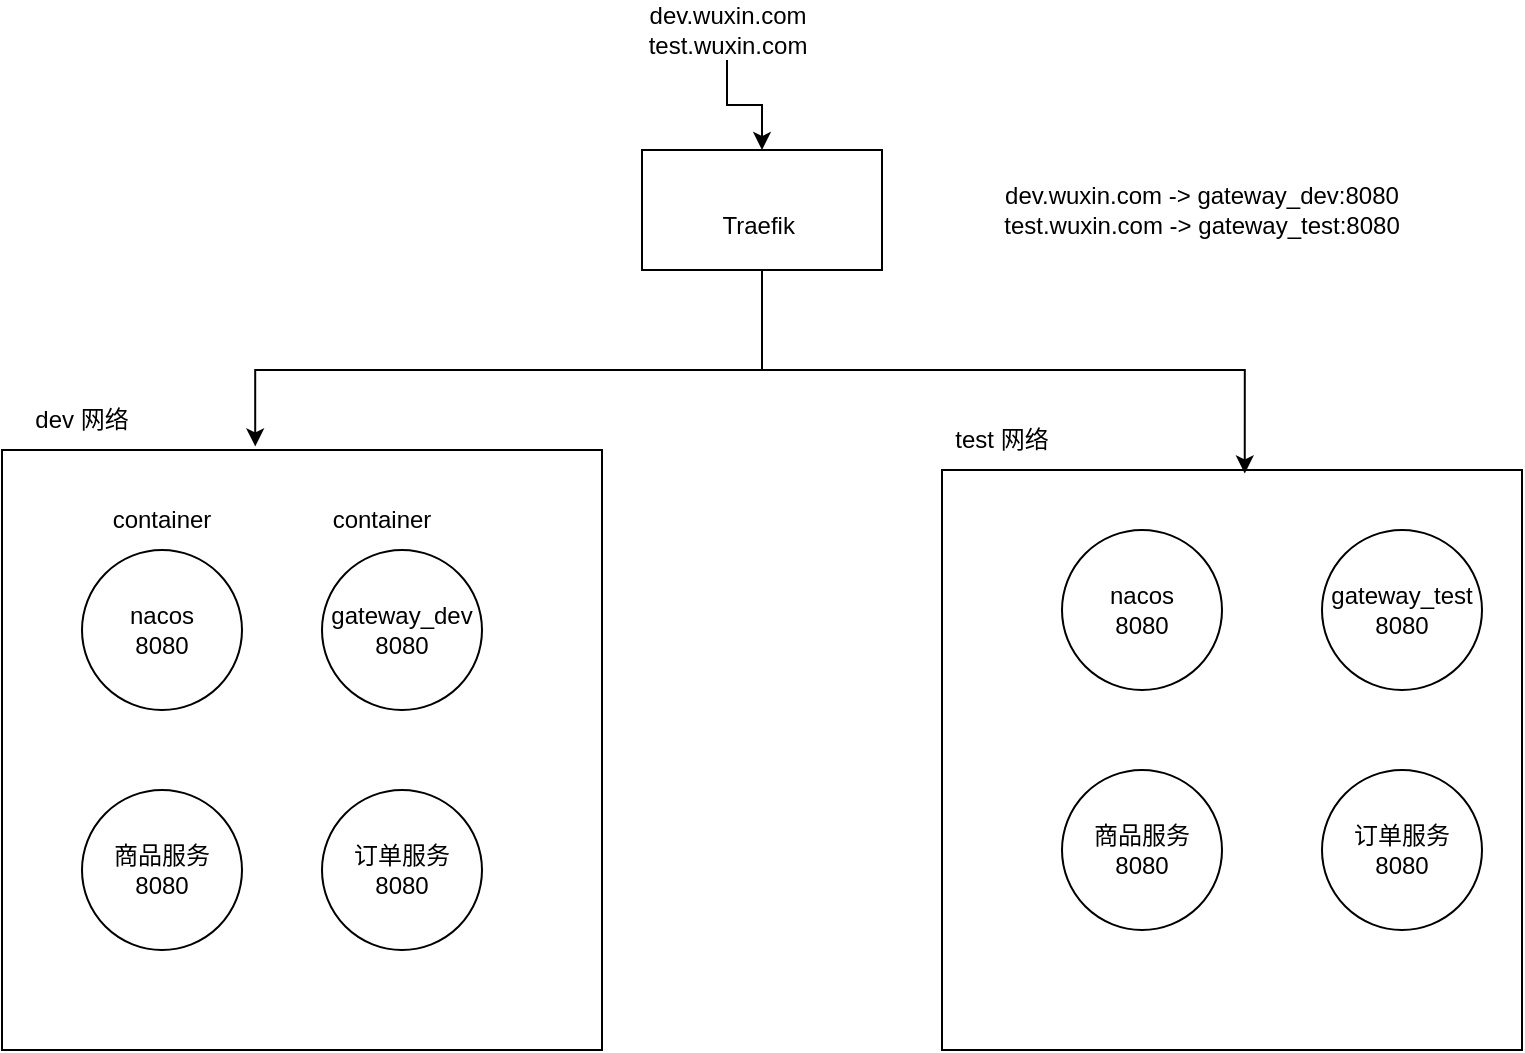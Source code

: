 <mxfile version="24.8.6">
  <diagram name="Page-1" id="PUTQy41rG5QLkWXZzwTB">
    <mxGraphModel dx="1434" dy="754" grid="1" gridSize="10" guides="1" tooltips="1" connect="1" arrows="1" fold="1" page="1" pageScale="1" pageWidth="850" pageHeight="1100" math="0" shadow="0">
      <root>
        <mxCell id="0" />
        <mxCell id="1" parent="0" />
        <mxCell id="hYyw0Vd0KBYQ9iKZKlPS-1" value="&lt;div&gt;&lt;br&gt;&lt;/div&gt;&lt;div&gt;Traefik&amp;nbsp;&lt;/div&gt;" style="rounded=0;whiteSpace=wrap;html=1;" vertex="1" parent="1">
          <mxGeometry x="320" y="170" width="120" height="60" as="geometry" />
        </mxCell>
        <mxCell id="hYyw0Vd0KBYQ9iKZKlPS-4" value="" style="edgeStyle=orthogonalEdgeStyle;rounded=0;orthogonalLoop=1;jettySize=auto;html=1;" edge="1" parent="1" source="hYyw0Vd0KBYQ9iKZKlPS-5" target="hYyw0Vd0KBYQ9iKZKlPS-1">
          <mxGeometry relative="1" as="geometry">
            <mxPoint x="362.5" y="110" as="sourcePoint" />
          </mxGeometry>
        </mxCell>
        <mxCell id="hYyw0Vd0KBYQ9iKZKlPS-5" value="dev.wuxin.com&lt;br&gt;test.wuxin.com" style="text;html=1;align=center;verticalAlign=middle;whiteSpace=wrap;rounded=0;" vertex="1" parent="1">
          <mxGeometry x="332.5" y="95" width="60" height="30" as="geometry" />
        </mxCell>
        <mxCell id="hYyw0Vd0KBYQ9iKZKlPS-6" value="" style="whiteSpace=wrap;html=1;aspect=fixed;" vertex="1" parent="1">
          <mxGeometry y="320" width="300" height="300" as="geometry" />
        </mxCell>
        <mxCell id="hYyw0Vd0KBYQ9iKZKlPS-7" value="" style="whiteSpace=wrap;html=1;aspect=fixed;" vertex="1" parent="1">
          <mxGeometry x="470" y="330" width="290" height="290" as="geometry" />
        </mxCell>
        <mxCell id="hYyw0Vd0KBYQ9iKZKlPS-8" value="dev 网络" style="text;html=1;align=center;verticalAlign=middle;whiteSpace=wrap;rounded=0;" vertex="1" parent="1">
          <mxGeometry x="10" y="290" width="60" height="30" as="geometry" />
        </mxCell>
        <mxCell id="hYyw0Vd0KBYQ9iKZKlPS-9" value="test 网络" style="text;html=1;align=center;verticalAlign=middle;whiteSpace=wrap;rounded=0;" vertex="1" parent="1">
          <mxGeometry x="470" y="300" width="60" height="30" as="geometry" />
        </mxCell>
        <mxCell id="hYyw0Vd0KBYQ9iKZKlPS-10" style="edgeStyle=orthogonalEdgeStyle;rounded=0;orthogonalLoop=1;jettySize=auto;html=1;exitX=0.5;exitY=1;exitDx=0;exitDy=0;entryX=0.422;entryY=-0.006;entryDx=0;entryDy=0;entryPerimeter=0;" edge="1" parent="1" source="hYyw0Vd0KBYQ9iKZKlPS-1" target="hYyw0Vd0KBYQ9iKZKlPS-6">
          <mxGeometry relative="1" as="geometry">
            <Array as="points">
              <mxPoint x="380" y="280" />
              <mxPoint x="127" y="280" />
            </Array>
          </mxGeometry>
        </mxCell>
        <mxCell id="hYyw0Vd0KBYQ9iKZKlPS-11" style="edgeStyle=orthogonalEdgeStyle;rounded=0;orthogonalLoop=1;jettySize=auto;html=1;exitX=0.5;exitY=1;exitDx=0;exitDy=0;entryX=0.522;entryY=0.006;entryDx=0;entryDy=0;entryPerimeter=0;" edge="1" parent="1" source="hYyw0Vd0KBYQ9iKZKlPS-1" target="hYyw0Vd0KBYQ9iKZKlPS-7">
          <mxGeometry relative="1" as="geometry" />
        </mxCell>
        <mxCell id="hYyw0Vd0KBYQ9iKZKlPS-12" value="商品服务&lt;br&gt;8080" style="ellipse;whiteSpace=wrap;html=1;aspect=fixed;" vertex="1" parent="1">
          <mxGeometry x="40" y="490" width="80" height="80" as="geometry" />
        </mxCell>
        <mxCell id="hYyw0Vd0KBYQ9iKZKlPS-13" value="订单服务&lt;br&gt;8080" style="ellipse;whiteSpace=wrap;html=1;aspect=fixed;" vertex="1" parent="1">
          <mxGeometry x="160" y="490" width="80" height="80" as="geometry" />
        </mxCell>
        <mxCell id="hYyw0Vd0KBYQ9iKZKlPS-14" value="nacos&lt;br&gt;8080" style="ellipse;whiteSpace=wrap;html=1;aspect=fixed;" vertex="1" parent="1">
          <mxGeometry x="40" y="370" width="80" height="80" as="geometry" />
        </mxCell>
        <mxCell id="hYyw0Vd0KBYQ9iKZKlPS-15" value="gateway_dev&lt;br&gt;8080" style="ellipse;whiteSpace=wrap;html=1;aspect=fixed;" vertex="1" parent="1">
          <mxGeometry x="160" y="370" width="80" height="80" as="geometry" />
        </mxCell>
        <mxCell id="hYyw0Vd0KBYQ9iKZKlPS-17" value="nacos&lt;br&gt;8080" style="ellipse;whiteSpace=wrap;html=1;aspect=fixed;" vertex="1" parent="1">
          <mxGeometry x="530" y="360" width="80" height="80" as="geometry" />
        </mxCell>
        <mxCell id="hYyw0Vd0KBYQ9iKZKlPS-18" value="gateway_test&lt;br&gt;8080" style="ellipse;whiteSpace=wrap;html=1;aspect=fixed;" vertex="1" parent="1">
          <mxGeometry x="660" y="360" width="80" height="80" as="geometry" />
        </mxCell>
        <mxCell id="hYyw0Vd0KBYQ9iKZKlPS-19" value="商品服务&lt;br&gt;8080" style="ellipse;whiteSpace=wrap;html=1;aspect=fixed;" vertex="1" parent="1">
          <mxGeometry x="530" y="480" width="80" height="80" as="geometry" />
        </mxCell>
        <mxCell id="hYyw0Vd0KBYQ9iKZKlPS-20" value="订单服务&lt;br&gt;8080" style="ellipse;whiteSpace=wrap;html=1;aspect=fixed;" vertex="1" parent="1">
          <mxGeometry x="660" y="480" width="80" height="80" as="geometry" />
        </mxCell>
        <mxCell id="hYyw0Vd0KBYQ9iKZKlPS-22" value="container" style="text;html=1;align=center;verticalAlign=middle;whiteSpace=wrap;rounded=0;" vertex="1" parent="1">
          <mxGeometry x="50" y="340" width="60" height="30" as="geometry" />
        </mxCell>
        <mxCell id="hYyw0Vd0KBYQ9iKZKlPS-23" value="container" style="text;html=1;align=center;verticalAlign=middle;whiteSpace=wrap;rounded=0;" vertex="1" parent="1">
          <mxGeometry x="160" y="340" width="60" height="30" as="geometry" />
        </mxCell>
        <mxCell id="hYyw0Vd0KBYQ9iKZKlPS-24" value="dev.wuxin.com -&amp;gt; gateway_dev:8080&lt;br&gt;test.wuxin.com -&amp;gt; gateway_test:8080" style="text;html=1;align=center;verticalAlign=middle;whiteSpace=wrap;rounded=0;" vertex="1" parent="1">
          <mxGeometry x="460" y="160" width="280" height="80" as="geometry" />
        </mxCell>
      </root>
    </mxGraphModel>
  </diagram>
</mxfile>
